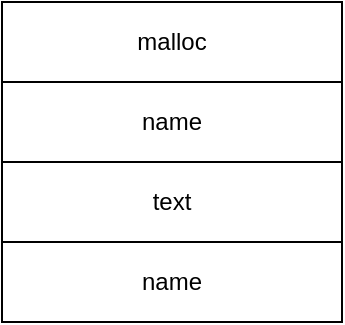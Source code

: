 <mxfile version="17.5.0" type="github">
  <diagram id="5vSy_viqhQwmgGxNUU4j" name="第 1 页">
    <mxGraphModel dx="1746" dy="1473" grid="1" gridSize="10" guides="1" tooltips="1" connect="1" arrows="1" fold="1" page="0" pageScale="1" pageWidth="827" pageHeight="1169" background="none" math="0" shadow="0">
      <root>
        <mxCell id="0" />
        <mxCell id="1" parent="0" />
        <mxCell id="KlACzWgXvU63oRVZ-FLX-1" value="malloc" style="rounded=0;whiteSpace=wrap;html=1;" vertex="1" parent="1">
          <mxGeometry x="-640" y="-420" width="170" height="40" as="geometry" />
        </mxCell>
        <mxCell id="KlACzWgXvU63oRVZ-FLX-2" value="name" style="rounded=0;whiteSpace=wrap;html=1;" vertex="1" parent="1">
          <mxGeometry x="-640" y="-380" width="170" height="40" as="geometry" />
        </mxCell>
        <mxCell id="KlACzWgXvU63oRVZ-FLX-3" value="text" style="rounded=0;whiteSpace=wrap;html=1;" vertex="1" parent="1">
          <mxGeometry x="-640" y="-340" width="170" height="40" as="geometry" />
        </mxCell>
        <mxCell id="KlACzWgXvU63oRVZ-FLX-4" value="name" style="rounded=0;whiteSpace=wrap;html=1;" vertex="1" parent="1">
          <mxGeometry x="-640" y="-300" width="170" height="40" as="geometry" />
        </mxCell>
      </root>
    </mxGraphModel>
  </diagram>
</mxfile>
